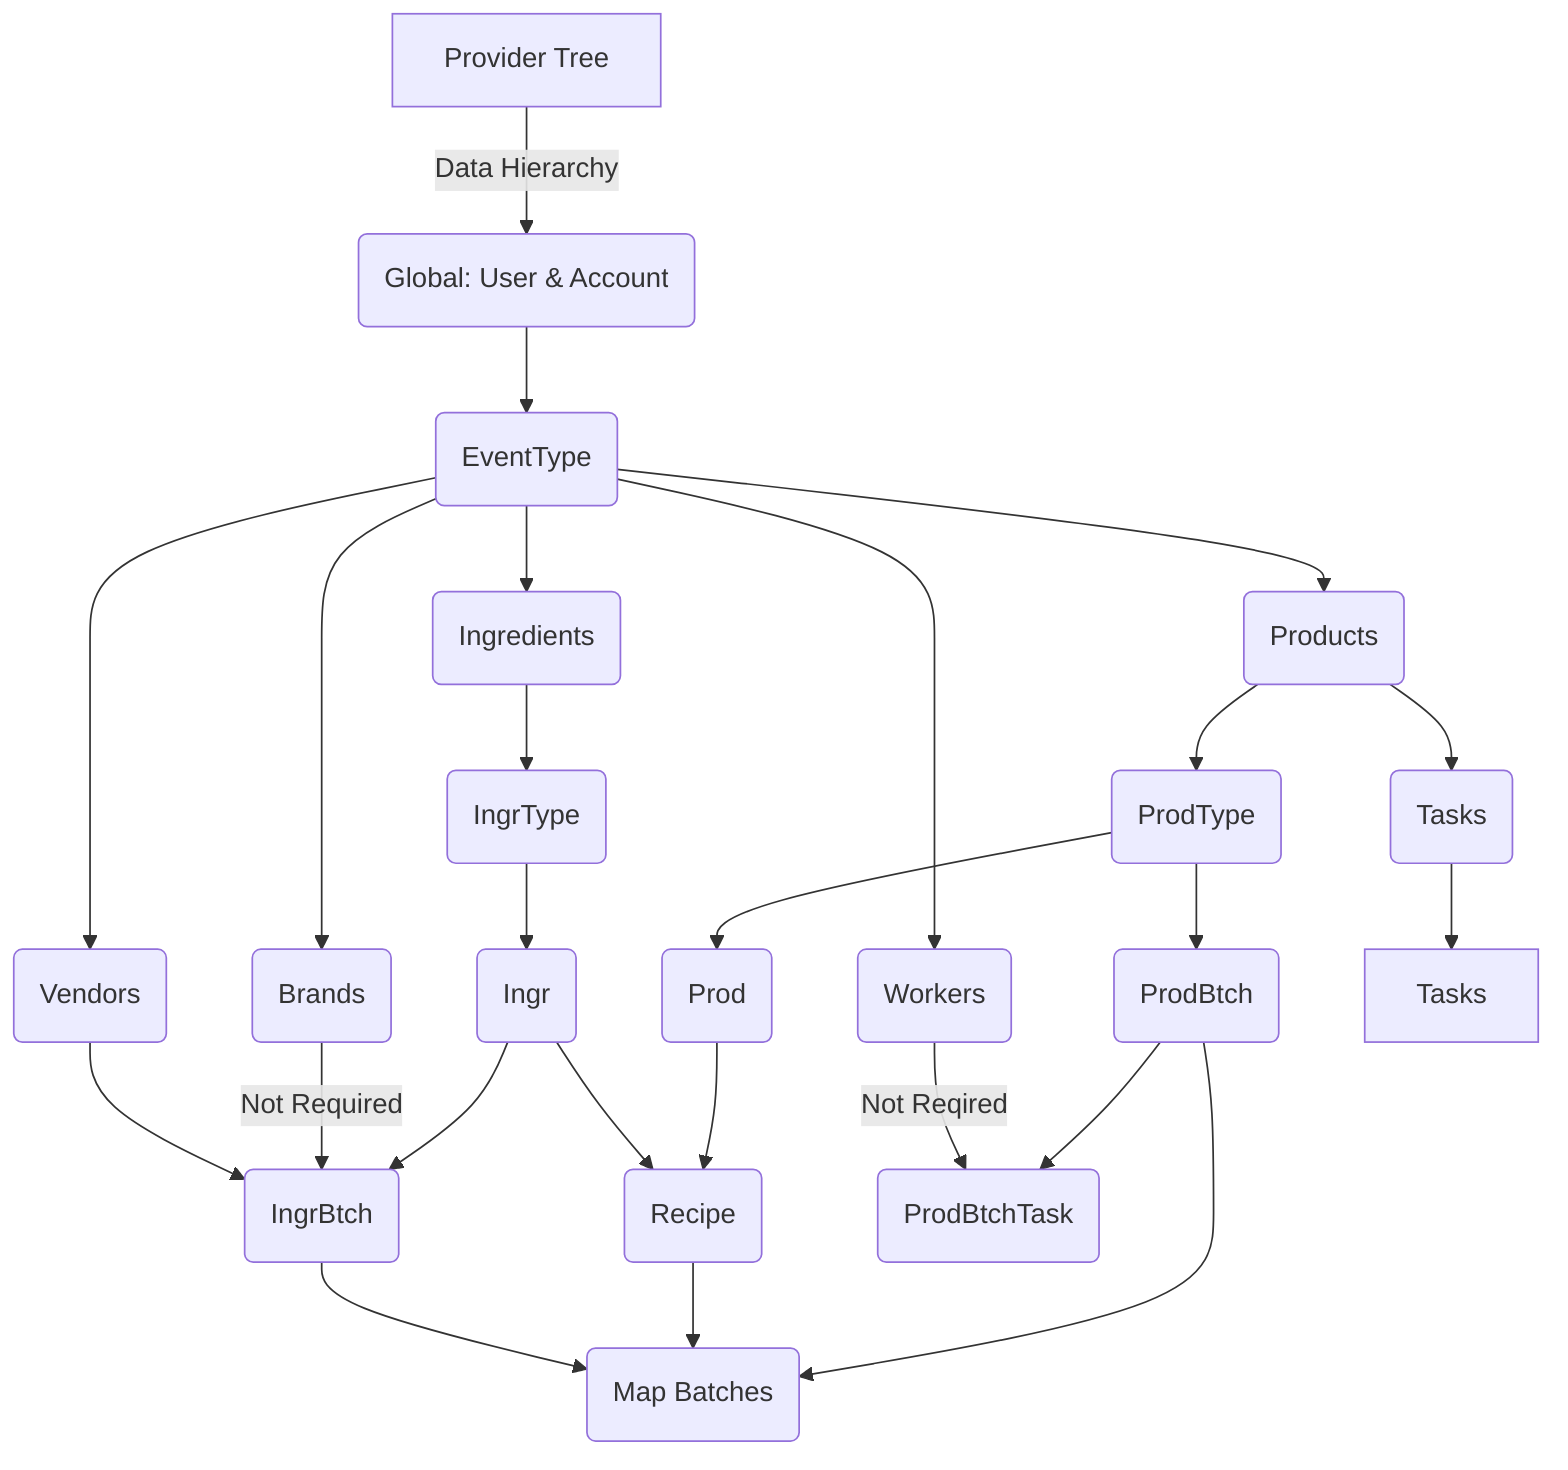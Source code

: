 flowchart TD
    A[Provider Tree] -->|Data Hierarchy| C(Global: User & Account)
    C --> E(EventType)
    E --> F(Ingredients)
    E --> G(Products)
    F --> H(IngrType)
    H --> I(Ingr)
    I --> J(IngrBtch)
    G --> K(ProdType)
    K --> L(Prod)
    G --> N(Tasks)
    L --> M(Recipe)
    K --> O(ProdBtch)
    I --> M
    O --> P(Map Batches)
    M --> P
    J --> P
    E --> Q(Workers)
    E --> R(Brands)
    E --> S(Vendors)
    R --> |Not Required|J
    S --> J
    O --> T(ProdBtchTask)
    N --> Tasks
    Q --> |Not Reqired| T